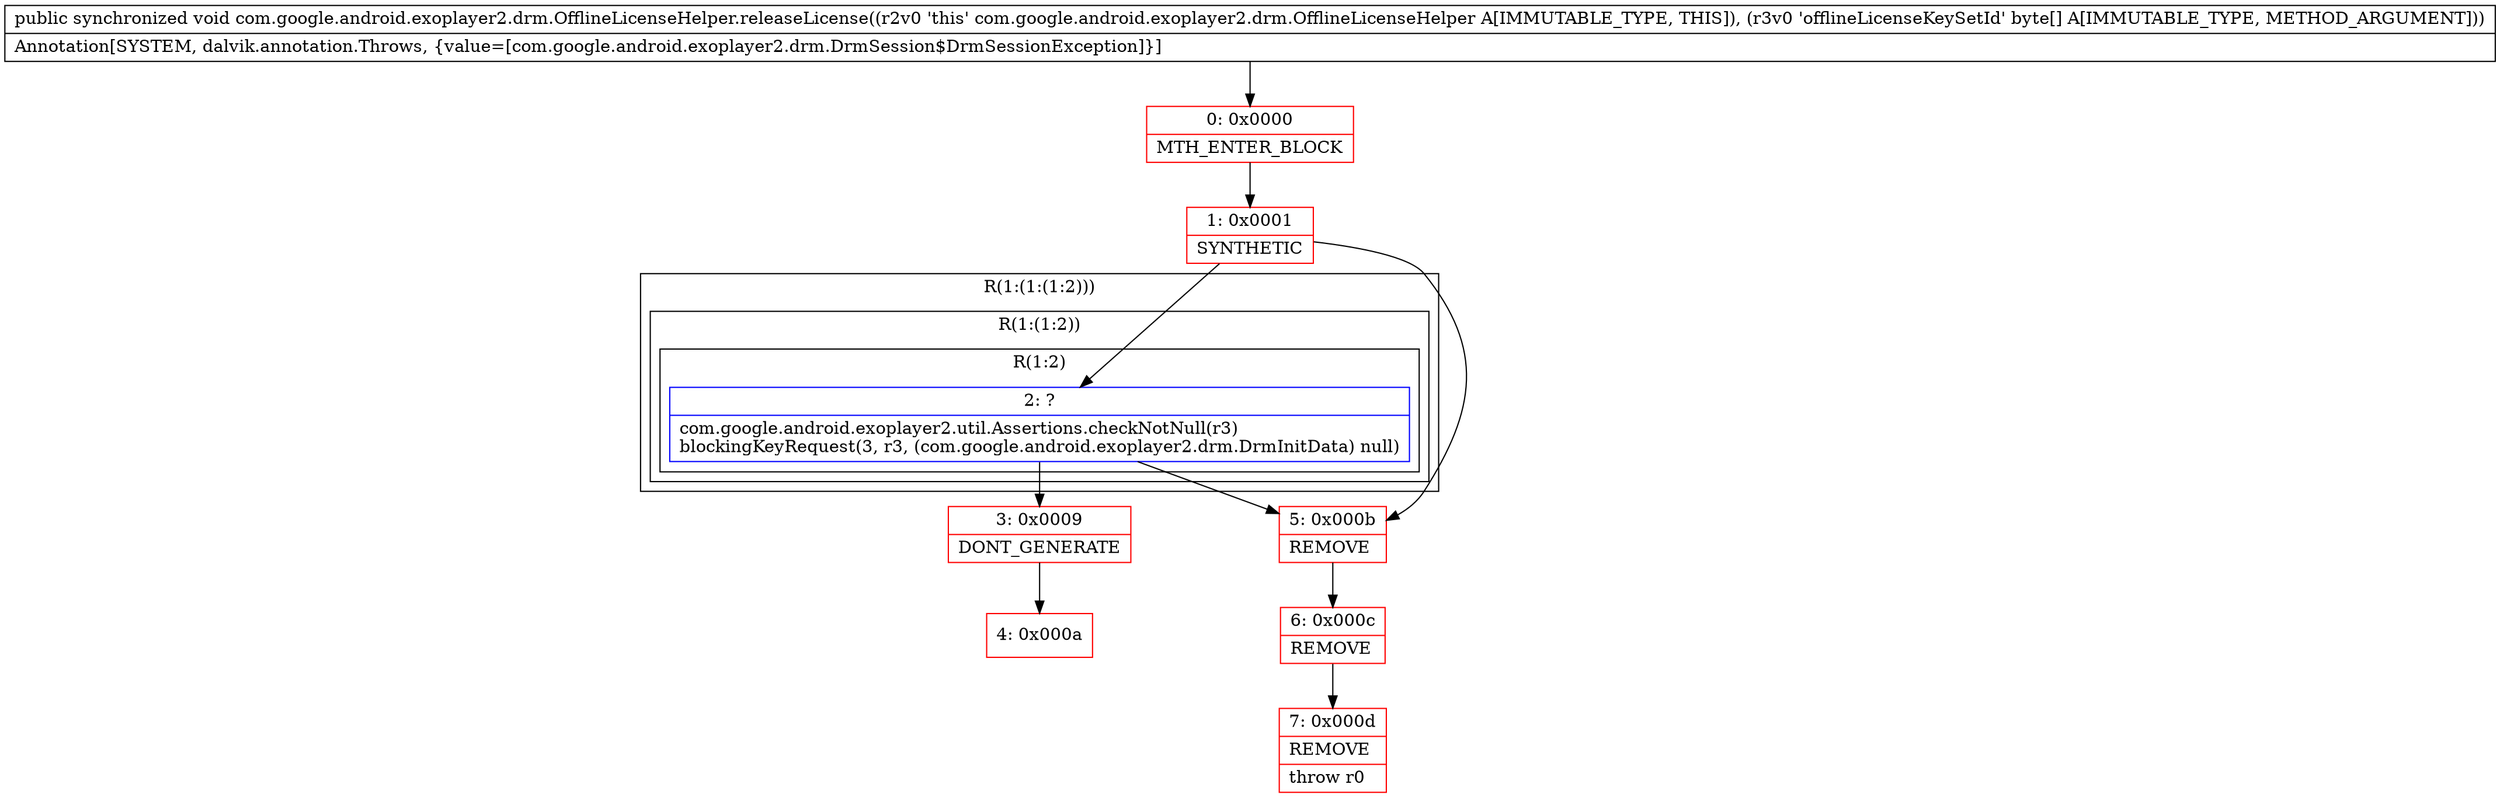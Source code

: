 digraph "CFG forcom.google.android.exoplayer2.drm.OfflineLicenseHelper.releaseLicense([B)V" {
subgraph cluster_Region_2042170406 {
label = "R(1:(1:(1:2)))";
node [shape=record,color=blue];
subgraph cluster_Region_1730504624 {
label = "R(1:(1:2))";
node [shape=record,color=blue];
subgraph cluster_Region_557478932 {
label = "R(1:2)";
node [shape=record,color=blue];
Node_2 [shape=record,label="{2\:\ ?|com.google.android.exoplayer2.util.Assertions.checkNotNull(r3)\lblockingKeyRequest(3, r3, (com.google.android.exoplayer2.drm.DrmInitData) null)\l}"];
}
}
}
Node_0 [shape=record,color=red,label="{0\:\ 0x0000|MTH_ENTER_BLOCK\l}"];
Node_1 [shape=record,color=red,label="{1\:\ 0x0001|SYNTHETIC\l}"];
Node_3 [shape=record,color=red,label="{3\:\ 0x0009|DONT_GENERATE\l}"];
Node_4 [shape=record,color=red,label="{4\:\ 0x000a}"];
Node_5 [shape=record,color=red,label="{5\:\ 0x000b|REMOVE\l}"];
Node_6 [shape=record,color=red,label="{6\:\ 0x000c|REMOVE\l}"];
Node_7 [shape=record,color=red,label="{7\:\ 0x000d|REMOVE\l|throw r0\l}"];
MethodNode[shape=record,label="{public synchronized void com.google.android.exoplayer2.drm.OfflineLicenseHelper.releaseLicense((r2v0 'this' com.google.android.exoplayer2.drm.OfflineLicenseHelper A[IMMUTABLE_TYPE, THIS]), (r3v0 'offlineLicenseKeySetId' byte[] A[IMMUTABLE_TYPE, METHOD_ARGUMENT]))  | Annotation[SYSTEM, dalvik.annotation.Throws, \{value=[com.google.android.exoplayer2.drm.DrmSession$DrmSessionException]\}]\l}"];
MethodNode -> Node_0;
Node_2 -> Node_3;
Node_2 -> Node_5;
Node_0 -> Node_1;
Node_1 -> Node_2;
Node_1 -> Node_5;
Node_3 -> Node_4;
Node_5 -> Node_6;
Node_6 -> Node_7;
}

